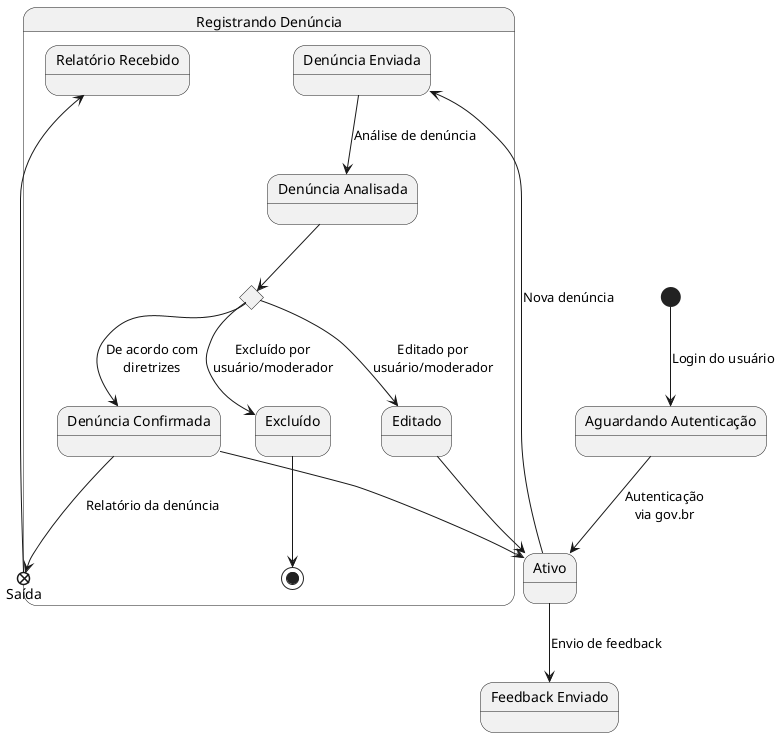 @startuml

[*] --> AA : Login do usuário

state "Aguardando Autenticação" as AA
state "Ativo" as A
AA --> A : Autenticação\nvia gov.br

state "Registrando Denúncia" as D {
    state "Denúncia Enviada" as DE
    state "Denúncia Analisada" as DA
    state "Denúncia Confirmada" as DC
    state "Editado" as EDT
    state "Excluído" as EXC

    DE --> DA : Análise de denúncia

    state choice1 <<choice>>

    DA --> choice1
    choice1 --> DC : De acordo com\ndiretrizes
    choice1 --> EDT : Editado por\nusuário/moderador
    choice1 --> EXC : Excluído por\nusuário/moderador

    DC --> Saída : Relatório da denúncia
    state Saída <<exitpoint>> #white
    Saída --> RR

    DC --> A
    EDT --> A
    EXC --> [*]
}

A --> DE : Nova denúncia

state "Feedback Enviado" as FE
A --> FE : Envio de feedback

state "Relatório Recebido" as RR

@enduml
